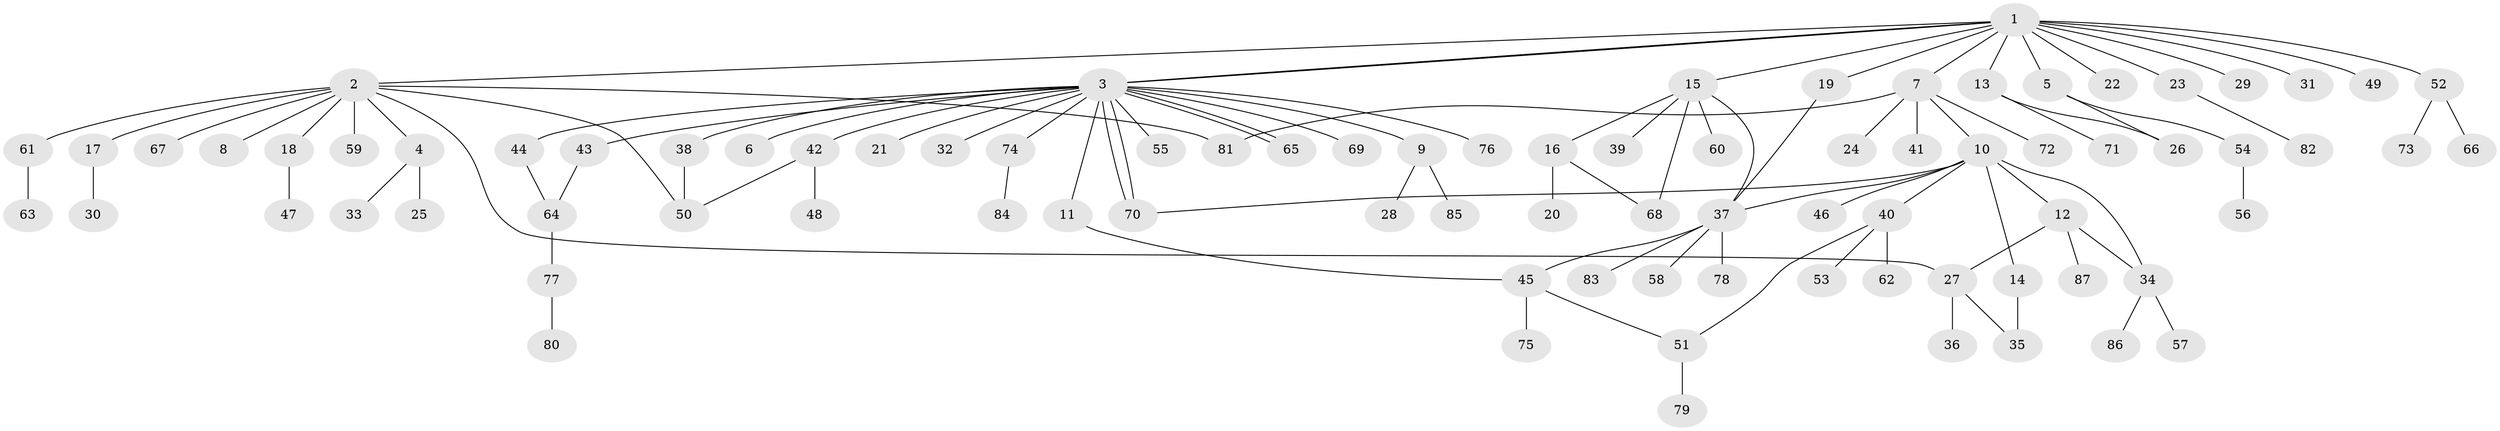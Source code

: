// coarse degree distribution, {2: 0.25, 10: 0.022727272727272728, 1: 0.5, 4: 0.022727272727272728, 3: 0.11363636363636363, 7: 0.022727272727272728, 9: 0.022727272727272728, 14: 0.022727272727272728, 5: 0.022727272727272728}
// Generated by graph-tools (version 1.1) at 2025/36/03/04/25 23:36:56]
// undirected, 87 vertices, 103 edges
graph export_dot {
  node [color=gray90,style=filled];
  1;
  2;
  3;
  4;
  5;
  6;
  7;
  8;
  9;
  10;
  11;
  12;
  13;
  14;
  15;
  16;
  17;
  18;
  19;
  20;
  21;
  22;
  23;
  24;
  25;
  26;
  27;
  28;
  29;
  30;
  31;
  32;
  33;
  34;
  35;
  36;
  37;
  38;
  39;
  40;
  41;
  42;
  43;
  44;
  45;
  46;
  47;
  48;
  49;
  50;
  51;
  52;
  53;
  54;
  55;
  56;
  57;
  58;
  59;
  60;
  61;
  62;
  63;
  64;
  65;
  66;
  67;
  68;
  69;
  70;
  71;
  72;
  73;
  74;
  75;
  76;
  77;
  78;
  79;
  80;
  81;
  82;
  83;
  84;
  85;
  86;
  87;
  1 -- 2;
  1 -- 3;
  1 -- 3;
  1 -- 5;
  1 -- 7;
  1 -- 13;
  1 -- 15;
  1 -- 19;
  1 -- 22;
  1 -- 23;
  1 -- 29;
  1 -- 31;
  1 -- 49;
  1 -- 52;
  2 -- 4;
  2 -- 8;
  2 -- 17;
  2 -- 18;
  2 -- 27;
  2 -- 50;
  2 -- 59;
  2 -- 61;
  2 -- 67;
  2 -- 81;
  3 -- 6;
  3 -- 9;
  3 -- 11;
  3 -- 21;
  3 -- 32;
  3 -- 38;
  3 -- 42;
  3 -- 43;
  3 -- 44;
  3 -- 55;
  3 -- 65;
  3 -- 65;
  3 -- 69;
  3 -- 70;
  3 -- 70;
  3 -- 74;
  3 -- 76;
  4 -- 25;
  4 -- 33;
  5 -- 26;
  5 -- 54;
  7 -- 10;
  7 -- 24;
  7 -- 41;
  7 -- 72;
  7 -- 81;
  9 -- 28;
  9 -- 85;
  10 -- 12;
  10 -- 14;
  10 -- 34;
  10 -- 37;
  10 -- 40;
  10 -- 46;
  10 -- 70;
  11 -- 45;
  12 -- 27;
  12 -- 34;
  12 -- 87;
  13 -- 26;
  13 -- 71;
  14 -- 35;
  15 -- 16;
  15 -- 37;
  15 -- 39;
  15 -- 60;
  15 -- 68;
  16 -- 20;
  16 -- 68;
  17 -- 30;
  18 -- 47;
  19 -- 37;
  23 -- 82;
  27 -- 35;
  27 -- 36;
  34 -- 57;
  34 -- 86;
  37 -- 45;
  37 -- 58;
  37 -- 78;
  37 -- 83;
  38 -- 50;
  40 -- 51;
  40 -- 53;
  40 -- 62;
  42 -- 48;
  42 -- 50;
  43 -- 64;
  44 -- 64;
  45 -- 51;
  45 -- 75;
  51 -- 79;
  52 -- 66;
  52 -- 73;
  54 -- 56;
  61 -- 63;
  64 -- 77;
  74 -- 84;
  77 -- 80;
}
